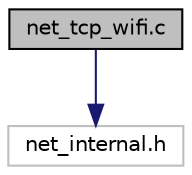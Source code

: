 digraph "net_tcp_wifi.c"
{
 // LATEX_PDF_SIZE
  edge [fontname="Helvetica",fontsize="10",labelfontname="Helvetica",labelfontsize="10"];
  node [fontname="Helvetica",fontsize="10",shape=record];
  Node1 [label="net_tcp_wifi.c",height=0.2,width=0.4,color="black", fillcolor="grey75", style="filled", fontcolor="black",tooltip="Network abstraction at transport layer level. TCP implementation on ST WiFi connectivity API."];
  Node1 -> Node2 [color="midnightblue",fontsize="10",style="solid",fontname="Helvetica"];
  Node2 [label="net_internal.h",height=0.2,width=0.4,color="grey75", fillcolor="white", style="filled",tooltip=" "];
}
